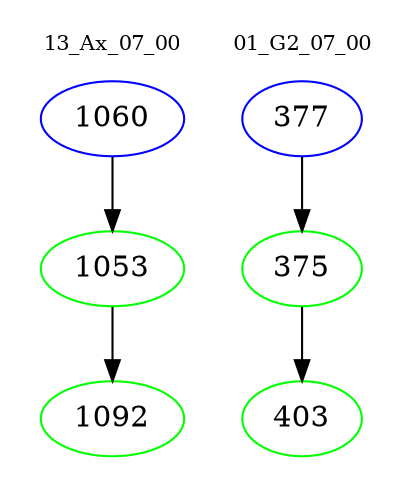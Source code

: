 digraph{
subgraph cluster_0 {
color = white
label = "13_Ax_07_00";
fontsize=10;
T0_1060 [label="1060", color="blue"]
T0_1060 -> T0_1053 [color="black"]
T0_1053 [label="1053", color="green"]
T0_1053 -> T0_1092 [color="black"]
T0_1092 [label="1092", color="green"]
}
subgraph cluster_1 {
color = white
label = "01_G2_07_00";
fontsize=10;
T1_377 [label="377", color="blue"]
T1_377 -> T1_375 [color="black"]
T1_375 [label="375", color="green"]
T1_375 -> T1_403 [color="black"]
T1_403 [label="403", color="green"]
}
}
